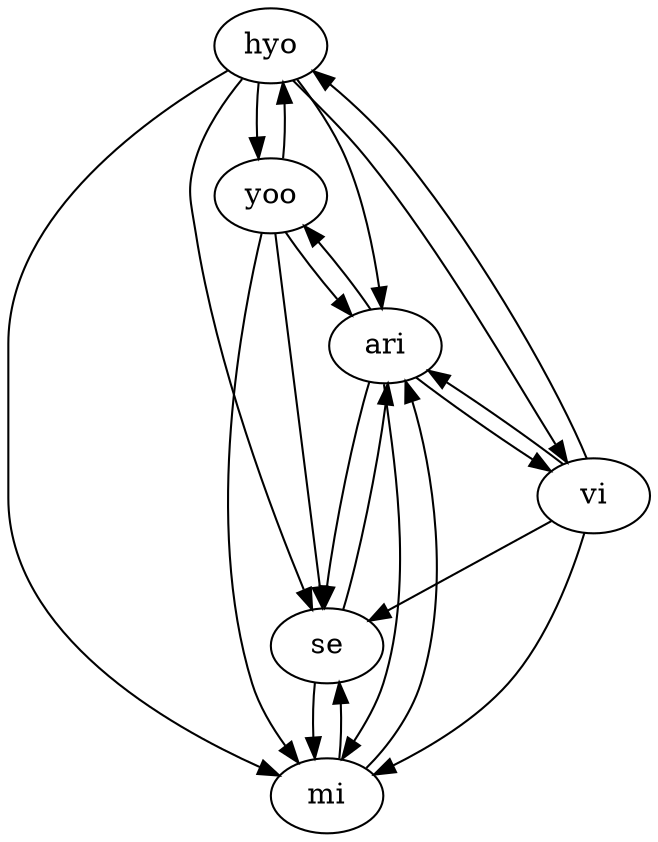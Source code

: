 digraph {
hyo->yoo;
yoo->hyo;
hyo->mi;
hyo->vi;
vi->hyo;
hyo->se;
hyo->ari;
yoo->mi;
yoo->se;
yoo->ari;
ari->yoo;
vi->mi;
mi->se;
se->mi;
mi->ari;
ari->mi;
vi->se;
vi->ari;
ari->vi;
se->ari;
ari->se;
}